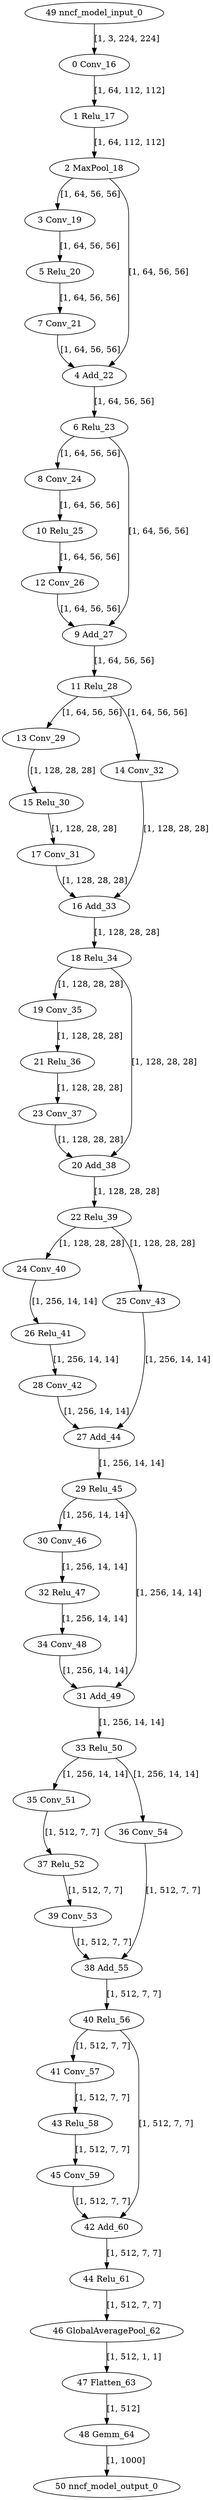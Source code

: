 strict digraph  {
"0 Conv_16" [id=0, type=Conv];
"1 Relu_17" [id=1, type=Relu];
"2 MaxPool_18" [id=2, type=MaxPool];
"3 Conv_19" [id=3, type=Conv];
"4 Add_22" [id=4, type=Add];
"5 Relu_20" [id=5, type=Relu];
"6 Relu_23" [id=6, type=Relu];
"7 Conv_21" [id=7, type=Conv];
"8 Conv_24" [id=8, type=Conv];
"9 Add_27" [id=9, type=Add];
"10 Relu_25" [id=10, type=Relu];
"11 Relu_28" [id=11, type=Relu];
"12 Conv_26" [id=12, type=Conv];
"13 Conv_29" [id=13, type=Conv];
"14 Conv_32" [id=14, type=Conv];
"15 Relu_30" [id=15, type=Relu];
"16 Add_33" [id=16, type=Add];
"17 Conv_31" [id=17, type=Conv];
"18 Relu_34" [id=18, type=Relu];
"19 Conv_35" [id=19, type=Conv];
"20 Add_38" [id=20, type=Add];
"21 Relu_36" [id=21, type=Relu];
"22 Relu_39" [id=22, type=Relu];
"23 Conv_37" [id=23, type=Conv];
"24 Conv_40" [id=24, type=Conv];
"25 Conv_43" [id=25, type=Conv];
"26 Relu_41" [id=26, type=Relu];
"27 Add_44" [id=27, type=Add];
"28 Conv_42" [id=28, type=Conv];
"29 Relu_45" [id=29, type=Relu];
"30 Conv_46" [id=30, type=Conv];
"31 Add_49" [id=31, type=Add];
"32 Relu_47" [id=32, type=Relu];
"33 Relu_50" [id=33, type=Relu];
"34 Conv_48" [id=34, type=Conv];
"35 Conv_51" [id=35, type=Conv];
"36 Conv_54" [id=36, type=Conv];
"37 Relu_52" [id=37, type=Relu];
"38 Add_55" [id=38, type=Add];
"39 Conv_53" [id=39, type=Conv];
"40 Relu_56" [id=40, type=Relu];
"41 Conv_57" [id=41, type=Conv];
"42 Add_60" [id=42, type=Add];
"43 Relu_58" [id=43, type=Relu];
"44 Relu_61" [id=44, type=Relu];
"45 Conv_59" [id=45, type=Conv];
"46 GlobalAveragePool_62" [id=46, type=GlobalAveragePool];
"47 Flatten_63" [id=47, type=Flatten];
"48 Gemm_64" [id=48, type=Gemm];
"49 nncf_model_input_0" [id=49, type=nncf_model_input];
"50 nncf_model_output_0" [id=50, type=nncf_model_output];
"0 Conv_16" -> "1 Relu_17"  [label="[1, 64, 112, 112]", style=solid];
"1 Relu_17" -> "2 MaxPool_18"  [label="[1, 64, 112, 112]", style=solid];
"2 MaxPool_18" -> "3 Conv_19"  [label="[1, 64, 56, 56]", style=solid];
"2 MaxPool_18" -> "4 Add_22"  [label="[1, 64, 56, 56]", style=solid];
"3 Conv_19" -> "5 Relu_20"  [label="[1, 64, 56, 56]", style=solid];
"4 Add_22" -> "6 Relu_23"  [label="[1, 64, 56, 56]", style=solid];
"5 Relu_20" -> "7 Conv_21"  [label="[1, 64, 56, 56]", style=solid];
"6 Relu_23" -> "8 Conv_24"  [label="[1, 64, 56, 56]", style=solid];
"6 Relu_23" -> "9 Add_27"  [label="[1, 64, 56, 56]", style=solid];
"7 Conv_21" -> "4 Add_22"  [label="[1, 64, 56, 56]", style=solid];
"8 Conv_24" -> "10 Relu_25"  [label="[1, 64, 56, 56]", style=solid];
"9 Add_27" -> "11 Relu_28"  [label="[1, 64, 56, 56]", style=solid];
"10 Relu_25" -> "12 Conv_26"  [label="[1, 64, 56, 56]", style=solid];
"11 Relu_28" -> "13 Conv_29"  [label="[1, 64, 56, 56]", style=solid];
"11 Relu_28" -> "14 Conv_32"  [label="[1, 64, 56, 56]", style=solid];
"12 Conv_26" -> "9 Add_27"  [label="[1, 64, 56, 56]", style=solid];
"13 Conv_29" -> "15 Relu_30"  [label="[1, 128, 28, 28]", style=solid];
"14 Conv_32" -> "16 Add_33"  [label="[1, 128, 28, 28]", style=solid];
"15 Relu_30" -> "17 Conv_31"  [label="[1, 128, 28, 28]", style=solid];
"16 Add_33" -> "18 Relu_34"  [label="[1, 128, 28, 28]", style=solid];
"17 Conv_31" -> "16 Add_33"  [label="[1, 128, 28, 28]", style=solid];
"18 Relu_34" -> "19 Conv_35"  [label="[1, 128, 28, 28]", style=solid];
"18 Relu_34" -> "20 Add_38"  [label="[1, 128, 28, 28]", style=solid];
"19 Conv_35" -> "21 Relu_36"  [label="[1, 128, 28, 28]", style=solid];
"20 Add_38" -> "22 Relu_39"  [label="[1, 128, 28, 28]", style=solid];
"21 Relu_36" -> "23 Conv_37"  [label="[1, 128, 28, 28]", style=solid];
"22 Relu_39" -> "24 Conv_40"  [label="[1, 128, 28, 28]", style=solid];
"22 Relu_39" -> "25 Conv_43"  [label="[1, 128, 28, 28]", style=solid];
"23 Conv_37" -> "20 Add_38"  [label="[1, 128, 28, 28]", style=solid];
"24 Conv_40" -> "26 Relu_41"  [label="[1, 256, 14, 14]", style=solid];
"25 Conv_43" -> "27 Add_44"  [label="[1, 256, 14, 14]", style=solid];
"26 Relu_41" -> "28 Conv_42"  [label="[1, 256, 14, 14]", style=solid];
"27 Add_44" -> "29 Relu_45"  [label="[1, 256, 14, 14]", style=solid];
"28 Conv_42" -> "27 Add_44"  [label="[1, 256, 14, 14]", style=solid];
"29 Relu_45" -> "30 Conv_46"  [label="[1, 256, 14, 14]", style=solid];
"29 Relu_45" -> "31 Add_49"  [label="[1, 256, 14, 14]", style=solid];
"30 Conv_46" -> "32 Relu_47"  [label="[1, 256, 14, 14]", style=solid];
"31 Add_49" -> "33 Relu_50"  [label="[1, 256, 14, 14]", style=solid];
"32 Relu_47" -> "34 Conv_48"  [label="[1, 256, 14, 14]", style=solid];
"33 Relu_50" -> "35 Conv_51"  [label="[1, 256, 14, 14]", style=solid];
"33 Relu_50" -> "36 Conv_54"  [label="[1, 256, 14, 14]", style=solid];
"34 Conv_48" -> "31 Add_49"  [label="[1, 256, 14, 14]", style=solid];
"35 Conv_51" -> "37 Relu_52"  [label="[1, 512, 7, 7]", style=solid];
"36 Conv_54" -> "38 Add_55"  [label="[1, 512, 7, 7]", style=solid];
"37 Relu_52" -> "39 Conv_53"  [label="[1, 512, 7, 7]", style=solid];
"38 Add_55" -> "40 Relu_56"  [label="[1, 512, 7, 7]", style=solid];
"39 Conv_53" -> "38 Add_55"  [label="[1, 512, 7, 7]", style=solid];
"40 Relu_56" -> "41 Conv_57"  [label="[1, 512, 7, 7]", style=solid];
"40 Relu_56" -> "42 Add_60"  [label="[1, 512, 7, 7]", style=solid];
"41 Conv_57" -> "43 Relu_58"  [label="[1, 512, 7, 7]", style=solid];
"42 Add_60" -> "44 Relu_61"  [label="[1, 512, 7, 7]", style=solid];
"43 Relu_58" -> "45 Conv_59"  [label="[1, 512, 7, 7]", style=solid];
"44 Relu_61" -> "46 GlobalAveragePool_62"  [label="[1, 512, 7, 7]", style=solid];
"45 Conv_59" -> "42 Add_60"  [label="[1, 512, 7, 7]", style=solid];
"46 GlobalAveragePool_62" -> "47 Flatten_63"  [label="[1, 512, 1, 1]", style=solid];
"47 Flatten_63" -> "48 Gemm_64"  [label="[1, 512]", style=solid];
"48 Gemm_64" -> "50 nncf_model_output_0"  [label="[1, 1000]", style=solid];
"49 nncf_model_input_0" -> "0 Conv_16"  [label="[1, 3, 224, 224]", style=solid];
}
